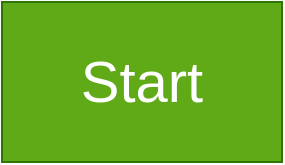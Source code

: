 <mxfile>
    <diagram id="AsaUCY_VeKgr25lY7Bde" name="Page-1">
        <mxGraphModel dx="903" dy="733" grid="1" gridSize="10" guides="1" tooltips="1" connect="1" arrows="1" fold="1" page="1" pageScale="1" pageWidth="1600" pageHeight="1200" math="0" shadow="0">
            <root>
                <mxCell id="0"/>
                <mxCell id="1" parent="0"/>
                <mxCell id="2" value="&lt;font style=&quot;font-size: 29px;&quot;&gt;Start&lt;/font&gt;" style="rounded=0;whiteSpace=wrap;html=1;fillColor=#60a917;fontColor=#ffffff;strokeColor=#2D7600;" vertex="1" parent="1">
                    <mxGeometry x="740" y="250" width="140" height="80" as="geometry"/>
                </mxCell>
            </root>
        </mxGraphModel>
    </diagram>
</mxfile>